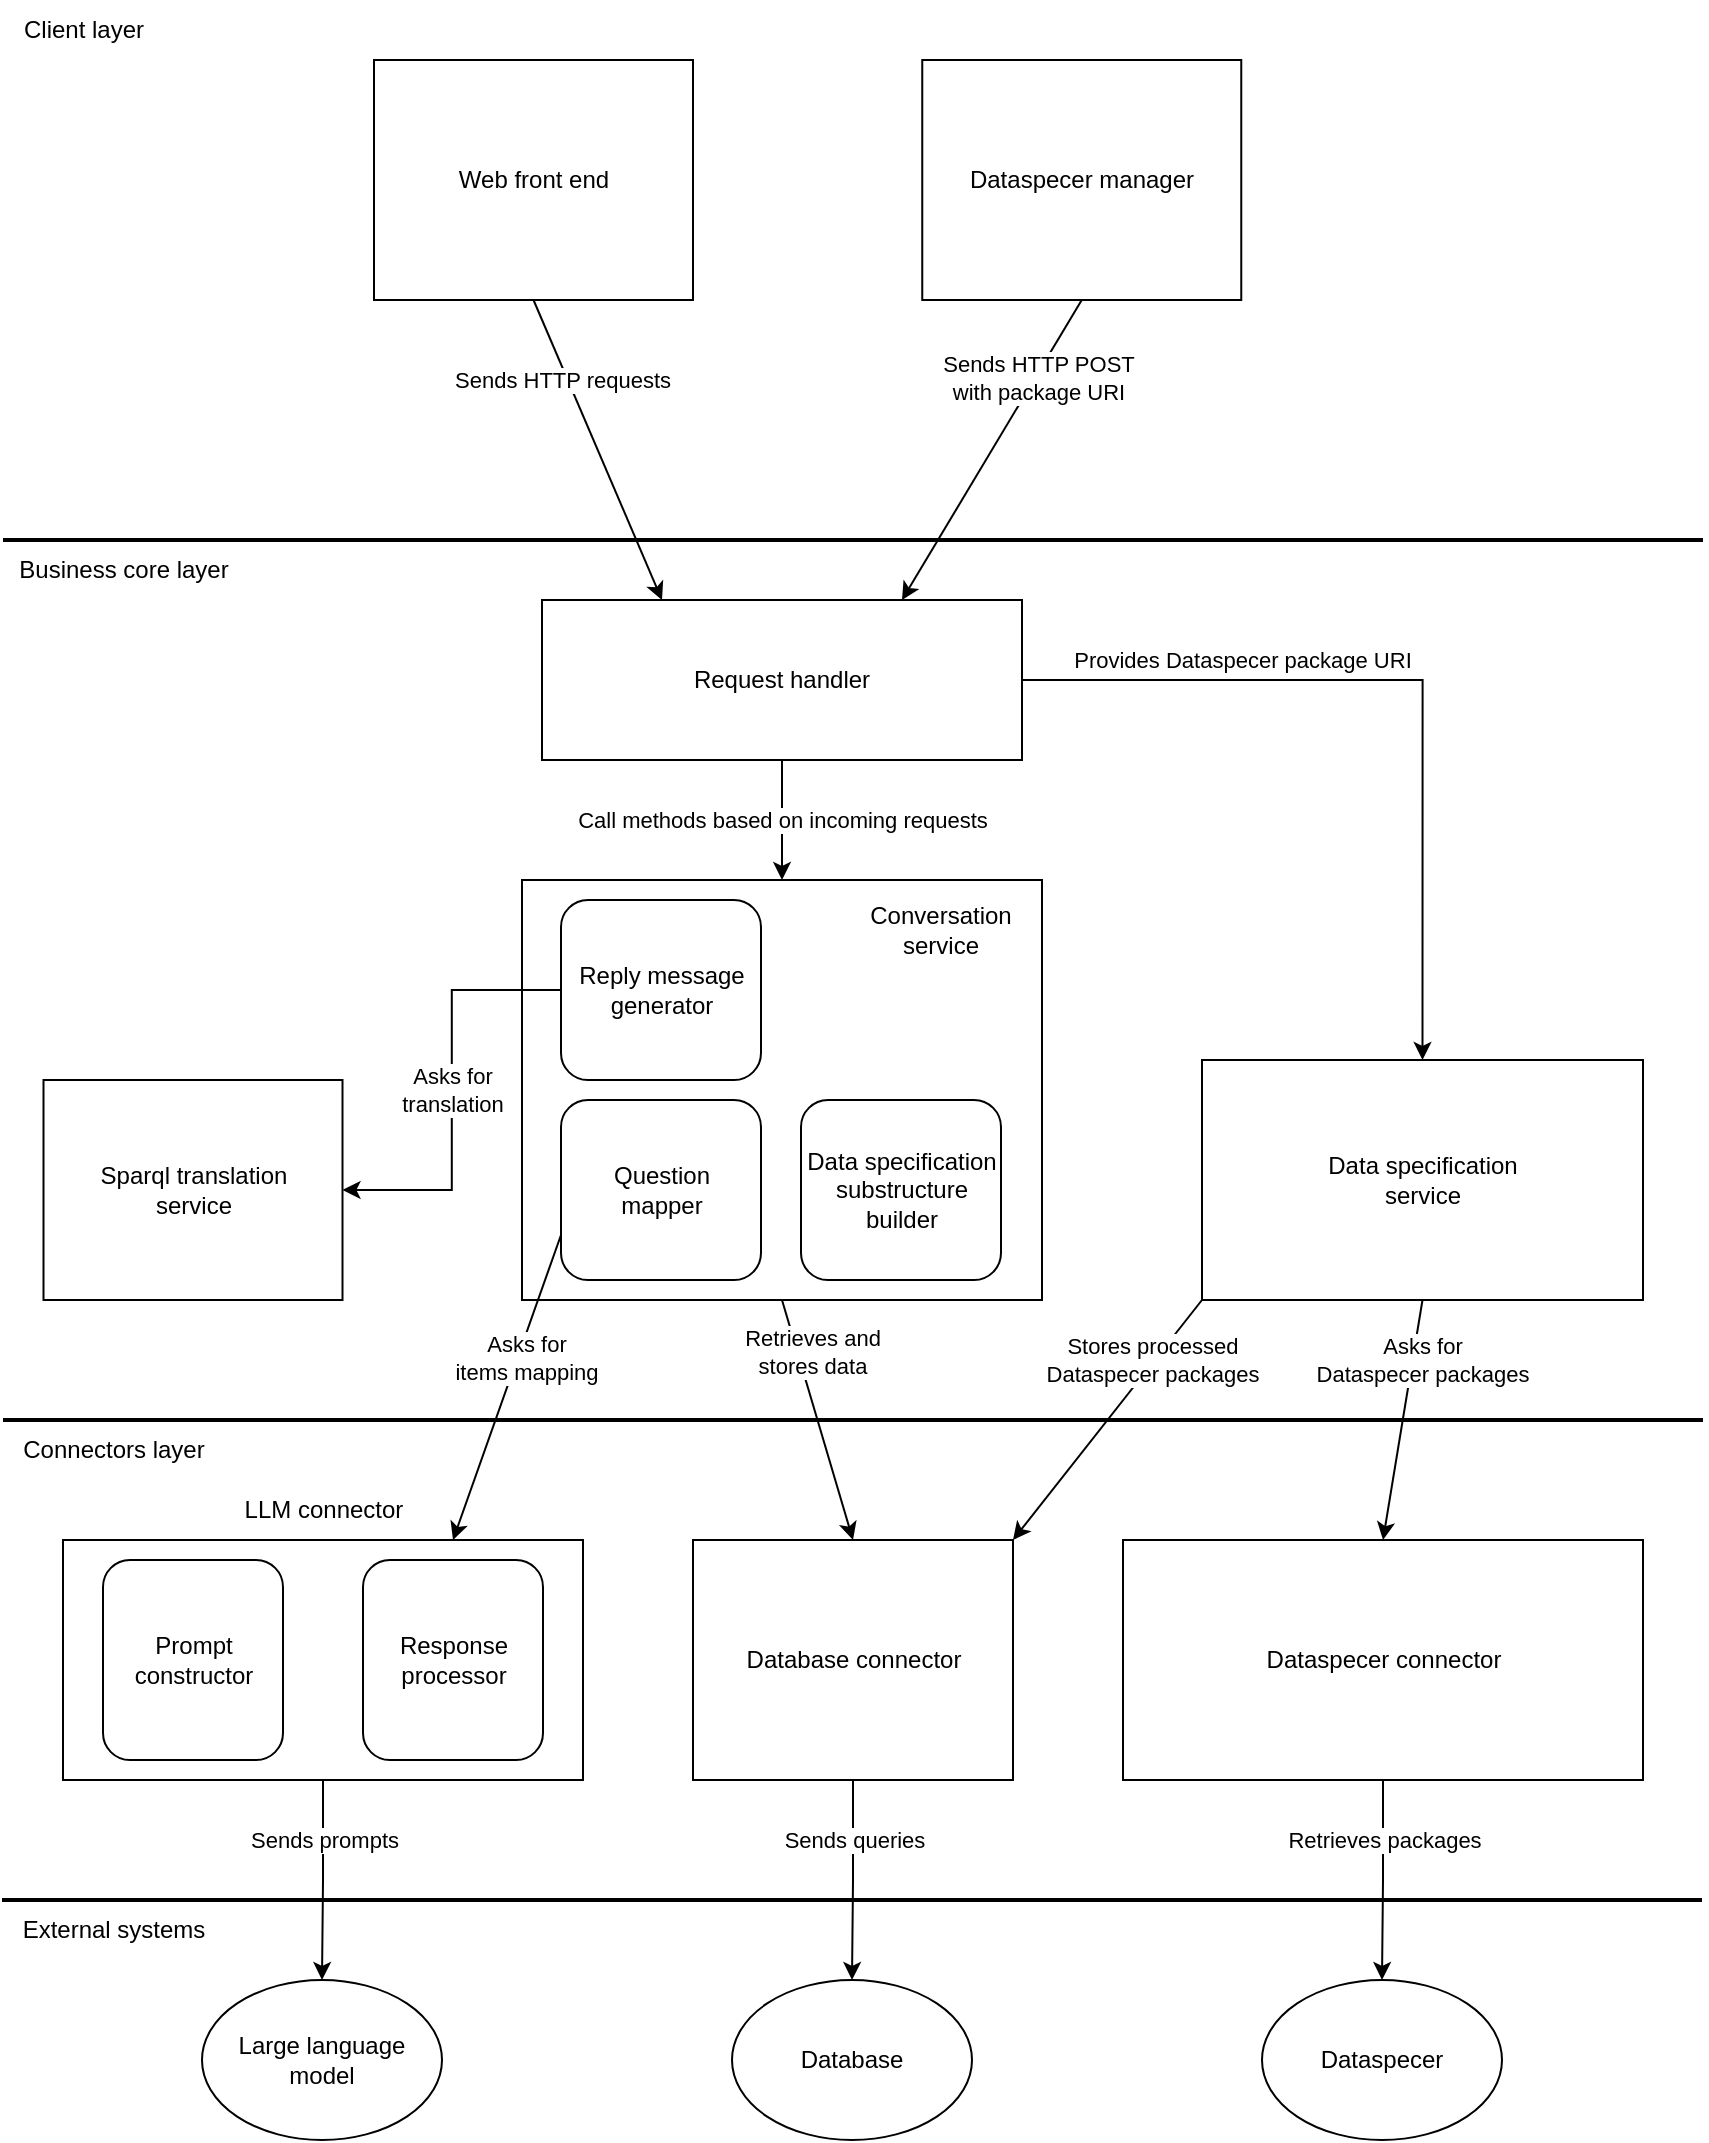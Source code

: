<mxfile version="26.2.12">
  <diagram name="Page-1" id="5FYyBF0_oAJCgi1BuuIq">
    <mxGraphModel dx="1715" dy="473" grid="1" gridSize="10" guides="1" tooltips="1" connect="1" arrows="1" fold="1" page="1" pageScale="1" pageWidth="850" pageHeight="1100" background="#ffffff" math="0" shadow="0">
      <root>
        <mxCell id="0" />
        <mxCell id="1" parent="0" />
        <mxCell id="SQ55-SY6DKUMrh-pWb_Q-1" value="Large language model" style="ellipse;whiteSpace=wrap;html=1;" vertex="1" parent="1">
          <mxGeometry x="100" y="1000" width="120" height="80" as="geometry" />
        </mxCell>
        <mxCell id="SQ55-SY6DKUMrh-pWb_Q-2" value="Dataspecer" style="ellipse;whiteSpace=wrap;html=1;" vertex="1" parent="1">
          <mxGeometry x="630" y="1000" width="120" height="80" as="geometry" />
        </mxCell>
        <mxCell id="SQ55-SY6DKUMrh-pWb_Q-3" value="" style="endArrow=none;html=1;rounded=0;strokeWidth=2;" edge="1" parent="1">
          <mxGeometry width="50" height="50" relative="1" as="geometry">
            <mxPoint y="960" as="sourcePoint" />
            <mxPoint x="850" y="960" as="targetPoint" />
          </mxGeometry>
        </mxCell>
        <mxCell id="SQ55-SY6DKUMrh-pWb_Q-33" value="Sends prompts" style="edgeStyle=orthogonalEdgeStyle;rounded=0;orthogonalLoop=1;jettySize=auto;html=1;entryX=0.5;entryY=0;entryDx=0;entryDy=0;exitX=0.5;exitY=1;exitDx=0;exitDy=0;" edge="1" parent="1" source="SQ55-SY6DKUMrh-pWb_Q-5" target="SQ55-SY6DKUMrh-pWb_Q-1">
          <mxGeometry x="-0.403" relative="1" as="geometry">
            <mxPoint as="offset" />
          </mxGeometry>
        </mxCell>
        <mxCell id="SQ55-SY6DKUMrh-pWb_Q-5" value="" style="rounded=0;whiteSpace=wrap;html=1;" vertex="1" parent="1">
          <mxGeometry x="30.5" y="780" width="260" height="120" as="geometry" />
        </mxCell>
        <mxCell id="SQ55-SY6DKUMrh-pWb_Q-7" value="Prompt constructor" style="rounded=1;whiteSpace=wrap;html=1;" vertex="1" parent="1">
          <mxGeometry x="50.5" y="790" width="90" height="100" as="geometry" />
        </mxCell>
        <mxCell id="SQ55-SY6DKUMrh-pWb_Q-9" value="Response processor" style="rounded=1;whiteSpace=wrap;html=1;" vertex="1" parent="1">
          <mxGeometry x="180.5" y="790" width="90" height="100" as="geometry" />
        </mxCell>
        <mxCell id="SQ55-SY6DKUMrh-pWb_Q-11" value="" style="endArrow=none;html=1;rounded=0;strokeWidth=2;" edge="1" parent="1">
          <mxGeometry width="50" height="50" relative="1" as="geometry">
            <mxPoint x="0.5" y="720" as="sourcePoint" />
            <mxPoint x="850.5" y="720" as="targetPoint" />
          </mxGeometry>
        </mxCell>
        <mxCell id="SQ55-SY6DKUMrh-pWb_Q-12" value="Connectors&amp;nbsp;&lt;span style=&quot;background-color: transparent; color: light-dark(rgb(0, 0, 0), rgb(255, 255, 255));&quot;&gt;layer&lt;/span&gt;" style="text;html=1;align=center;verticalAlign=middle;whiteSpace=wrap;rounded=0;" vertex="1" parent="1">
          <mxGeometry x="0.5" y="720" width="110" height="30" as="geometry" />
        </mxCell>
        <mxCell id="SQ55-SY6DKUMrh-pWb_Q-39" value="Retrieves packages" style="edgeStyle=orthogonalEdgeStyle;rounded=0;orthogonalLoop=1;jettySize=auto;html=1;entryX=0.5;entryY=0;entryDx=0;entryDy=0;" edge="1" parent="1" source="SQ55-SY6DKUMrh-pWb_Q-13" target="SQ55-SY6DKUMrh-pWb_Q-2">
          <mxGeometry x="-0.403" relative="1" as="geometry">
            <mxPoint as="offset" />
          </mxGeometry>
        </mxCell>
        <mxCell id="SQ55-SY6DKUMrh-pWb_Q-13" value="Dataspecer connector" style="rounded=0;whiteSpace=wrap;html=1;" vertex="1" parent="1">
          <mxGeometry x="560.5" y="780" width="260" height="120" as="geometry" />
        </mxCell>
        <mxCell id="SQ55-SY6DKUMrh-pWb_Q-38" value="Sends queries" style="edgeStyle=orthogonalEdgeStyle;rounded=0;orthogonalLoop=1;jettySize=auto;html=1;entryX=0.5;entryY=0;entryDx=0;entryDy=0;" edge="1" parent="1" source="SQ55-SY6DKUMrh-pWb_Q-15" target="SQ55-SY6DKUMrh-pWb_Q-17">
          <mxGeometry x="-0.403" relative="1" as="geometry">
            <mxPoint as="offset" />
          </mxGeometry>
        </mxCell>
        <mxCell id="SQ55-SY6DKUMrh-pWb_Q-15" value="Database connector" style="rounded=0;whiteSpace=wrap;html=1;" vertex="1" parent="1">
          <mxGeometry x="345.5" y="780" width="160" height="120" as="geometry" />
        </mxCell>
        <mxCell id="SQ55-SY6DKUMrh-pWb_Q-17" value="Database" style="ellipse;whiteSpace=wrap;html=1;" vertex="1" parent="1">
          <mxGeometry x="365" y="1000" width="120" height="80" as="geometry" />
        </mxCell>
        <mxCell id="SQ55-SY6DKUMrh-pWb_Q-18" value="LLM connector" style="text;html=1;align=center;verticalAlign=middle;whiteSpace=wrap;rounded=0;" vertex="1" parent="1">
          <mxGeometry x="110.5" y="750" width="100" height="30" as="geometry" />
        </mxCell>
        <mxCell id="SQ55-SY6DKUMrh-pWb_Q-19" value="" style="endArrow=none;html=1;rounded=0;strokeWidth=2;" edge="1" parent="1">
          <mxGeometry width="50" height="50" relative="1" as="geometry">
            <mxPoint x="0.5" y="280" as="sourcePoint" />
            <mxPoint x="850.5" y="280" as="targetPoint" />
          </mxGeometry>
        </mxCell>
        <mxCell id="SQ55-SY6DKUMrh-pWb_Q-23" value="Business core layer" style="text;html=1;align=center;verticalAlign=middle;whiteSpace=wrap;rounded=0;" vertex="1" parent="1">
          <mxGeometry x="0.5" y="280" width="120" height="30" as="geometry" />
        </mxCell>
        <mxCell id="SQ55-SY6DKUMrh-pWb_Q-25" value="Client layer" style="text;html=1;align=center;verticalAlign=middle;whiteSpace=wrap;rounded=0;" vertex="1" parent="1">
          <mxGeometry x="0.5" y="10" width="80" height="30" as="geometry" />
        </mxCell>
        <mxCell id="SQ55-SY6DKUMrh-pWb_Q-40" value="Data specification&lt;div&gt;service&lt;/div&gt;" style="rounded=0;whiteSpace=wrap;html=1;" vertex="1" parent="1">
          <mxGeometry x="600" y="540" width="220.5" height="120" as="geometry" />
        </mxCell>
        <mxCell id="SQ55-SY6DKUMrh-pWb_Q-43" value="Stores processed&lt;div&gt;Dataspecer packages&lt;/div&gt;" style="endArrow=classic;html=1;rounded=0;exitX=0;exitY=1;exitDx=0;exitDy=0;entryX=1;entryY=0;entryDx=0;entryDy=0;" edge="1" parent="1" source="SQ55-SY6DKUMrh-pWb_Q-40" target="SQ55-SY6DKUMrh-pWb_Q-15">
          <mxGeometry x="-0.491" y="-1" width="50" height="50" relative="1" as="geometry">
            <mxPoint x="535" y="650" as="sourcePoint" />
            <mxPoint x="485" y="700" as="targetPoint" />
            <mxPoint as="offset" />
          </mxGeometry>
        </mxCell>
        <mxCell id="SQ55-SY6DKUMrh-pWb_Q-44" value="" style="rounded=0;whiteSpace=wrap;html=1;" vertex="1" parent="1">
          <mxGeometry x="260" y="450" width="260" height="210" as="geometry" />
        </mxCell>
        <mxCell id="SQ55-SY6DKUMrh-pWb_Q-45" value="Asks for&lt;div&gt;Dataspecer packages&lt;/div&gt;" style="endArrow=classic;html=1;rounded=0;exitX=0.5;exitY=1;exitDx=0;exitDy=0;entryX=0.5;entryY=0;entryDx=0;entryDy=0;" edge="1" parent="1" source="SQ55-SY6DKUMrh-pWb_Q-40" target="SQ55-SY6DKUMrh-pWb_Q-13">
          <mxGeometry x="-0.512" y="5" width="50" height="50" relative="1" as="geometry">
            <mxPoint x="440" y="700" as="sourcePoint" />
            <mxPoint x="390" y="750" as="targetPoint" />
            <mxPoint as="offset" />
          </mxGeometry>
        </mxCell>
        <mxCell id="SQ55-SY6DKUMrh-pWb_Q-59" value="Asks for&lt;br&gt;&lt;div&gt;translation&lt;/div&gt;" style="edgeStyle=orthogonalEdgeStyle;rounded=0;orthogonalLoop=1;jettySize=auto;html=1;entryX=1;entryY=0.5;entryDx=0;entryDy=0;" edge="1" parent="1" source="SQ55-SY6DKUMrh-pWb_Q-49" target="SQ55-SY6DKUMrh-pWb_Q-50">
          <mxGeometry relative="1" as="geometry">
            <mxPoint x="200" y="605" as="targetPoint" />
          </mxGeometry>
        </mxCell>
        <mxCell id="SQ55-SY6DKUMrh-pWb_Q-49" value="Reply message&lt;div&gt;generator&lt;/div&gt;" style="rounded=1;whiteSpace=wrap;html=1;" vertex="1" parent="1">
          <mxGeometry x="279.5" y="460" width="100" height="90" as="geometry" />
        </mxCell>
        <mxCell id="SQ55-SY6DKUMrh-pWb_Q-50" value="Sparql translation&lt;div&gt;service&lt;/div&gt;" style="rounded=0;whiteSpace=wrap;html=1;" vertex="1" parent="1">
          <mxGeometry x="20.75" y="550" width="149.5" height="110" as="geometry" />
        </mxCell>
        <mxCell id="SQ55-SY6DKUMrh-pWb_Q-51" value="Data specification&lt;div&gt;substructure&lt;/div&gt;&lt;div&gt;builder&lt;/div&gt;" style="rounded=1;whiteSpace=wrap;html=1;" vertex="1" parent="1">
          <mxGeometry x="399.5" y="560" width="100" height="90" as="geometry" />
        </mxCell>
        <mxCell id="SQ55-SY6DKUMrh-pWb_Q-53" value="Question&lt;div&gt;mapper&lt;/div&gt;" style="rounded=1;whiteSpace=wrap;html=1;" vertex="1" parent="1">
          <mxGeometry x="279.5" y="560" width="100" height="90" as="geometry" />
        </mxCell>
        <mxCell id="SQ55-SY6DKUMrh-pWb_Q-56" value="Conversation&lt;div&gt;&lt;span style=&quot;background-color: transparent; color: light-dark(rgb(0, 0, 0), rgb(255, 255, 255));&quot;&gt;service&lt;/span&gt;&lt;/div&gt;" style="text;html=1;align=center;verticalAlign=middle;whiteSpace=wrap;rounded=0;" vertex="1" parent="1">
          <mxGeometry x="419.38" y="460" width="100.62" height="30" as="geometry" />
        </mxCell>
        <mxCell id="SQ55-SY6DKUMrh-pWb_Q-60" value="Asks for&lt;div&gt;items mapping&lt;/div&gt;" style="endArrow=classic;html=1;rounded=0;entryX=0.75;entryY=0;entryDx=0;entryDy=0;exitX=0;exitY=0.75;exitDx=0;exitDy=0;" edge="1" parent="1" source="SQ55-SY6DKUMrh-pWb_Q-53" target="SQ55-SY6DKUMrh-pWb_Q-5">
          <mxGeometry x="-0.212" y="4" width="50" height="50" relative="1" as="geometry">
            <mxPoint x="354.5" y="670" as="sourcePoint" />
            <mxPoint x="304.5" y="720" as="targetPoint" />
            <mxPoint as="offset" />
          </mxGeometry>
        </mxCell>
        <mxCell id="SQ55-SY6DKUMrh-pWb_Q-61" value="Retrieves and&lt;div&gt;stores data&lt;/div&gt;" style="endArrow=classic;html=1;rounded=0;exitX=0.5;exitY=1;exitDx=0;exitDy=0;entryX=0.5;entryY=0;entryDx=0;entryDy=0;" edge="1" parent="1" source="SQ55-SY6DKUMrh-pWb_Q-44" target="SQ55-SY6DKUMrh-pWb_Q-15">
          <mxGeometry x="-0.528" y="7" width="50" height="50" relative="1" as="geometry">
            <mxPoint x="440" y="690" as="sourcePoint" />
            <mxPoint x="390" y="740" as="targetPoint" />
            <mxPoint as="offset" />
          </mxGeometry>
        </mxCell>
        <mxCell id="SQ55-SY6DKUMrh-pWb_Q-62" value="External systems" style="text;html=1;align=center;verticalAlign=middle;whiteSpace=wrap;rounded=0;" vertex="1" parent="1">
          <mxGeometry x="0.5" y="960" width="110" height="30" as="geometry" />
        </mxCell>
        <mxCell id="SQ55-SY6DKUMrh-pWb_Q-65" value="Web front end" style="rounded=0;whiteSpace=wrap;html=1;" vertex="1" parent="1">
          <mxGeometry x="186" y="40" width="159.5" height="120" as="geometry" />
        </mxCell>
        <mxCell id="SQ55-SY6DKUMrh-pWb_Q-75" value="Provides Dataspecer package URI" style="edgeStyle=orthogonalEdgeStyle;rounded=0;orthogonalLoop=1;jettySize=auto;html=1;entryX=0.5;entryY=0;entryDx=0;entryDy=0;" edge="1" parent="1" source="SQ55-SY6DKUMrh-pWb_Q-66" target="SQ55-SY6DKUMrh-pWb_Q-40">
          <mxGeometry x="-0.436" y="10" relative="1" as="geometry">
            <mxPoint as="offset" />
          </mxGeometry>
        </mxCell>
        <mxCell id="SQ55-SY6DKUMrh-pWb_Q-76" value="Call methods based on incoming requests" style="edgeStyle=orthogonalEdgeStyle;rounded=0;orthogonalLoop=1;jettySize=auto;html=1;entryX=0.5;entryY=0;entryDx=0;entryDy=0;" edge="1" parent="1" source="SQ55-SY6DKUMrh-pWb_Q-66" target="SQ55-SY6DKUMrh-pWb_Q-44">
          <mxGeometry relative="1" as="geometry" />
        </mxCell>
        <mxCell id="SQ55-SY6DKUMrh-pWb_Q-66" value="Request handler" style="rounded=0;whiteSpace=wrap;html=1;" vertex="1" parent="1">
          <mxGeometry x="270" y="310" width="240" height="80" as="geometry" />
        </mxCell>
        <mxCell id="SQ55-SY6DKUMrh-pWb_Q-69" value="Dataspecer manager" style="rounded=0;whiteSpace=wrap;html=1;" vertex="1" parent="1">
          <mxGeometry x="460.13" y="40" width="159.5" height="120" as="geometry" />
        </mxCell>
        <mxCell id="SQ55-SY6DKUMrh-pWb_Q-72" value="" style="endArrow=classic;html=1;rounded=0;exitX=0.5;exitY=1;exitDx=0;exitDy=0;entryX=0.75;entryY=0;entryDx=0;entryDy=0;" edge="1" parent="1" source="SQ55-SY6DKUMrh-pWb_Q-69" target="SQ55-SY6DKUMrh-pWb_Q-66">
          <mxGeometry width="50" height="50" relative="1" as="geometry">
            <mxPoint x="460" y="190" as="sourcePoint" />
            <mxPoint x="410" y="240" as="targetPoint" />
          </mxGeometry>
        </mxCell>
        <mxCell id="SQ55-SY6DKUMrh-pWb_Q-73" value="Sends HTTP POST&lt;div&gt;with package URI&lt;/div&gt;" style="edgeLabel;html=1;align=center;verticalAlign=middle;resizable=0;points=[];" vertex="1" connectable="0" parent="SQ55-SY6DKUMrh-pWb_Q-72">
          <mxGeometry x="-0.494" y="1" relative="1" as="geometry">
            <mxPoint as="offset" />
          </mxGeometry>
        </mxCell>
        <mxCell id="SQ55-SY6DKUMrh-pWb_Q-74" value="Sends HTTP requests" style="endArrow=classic;html=1;rounded=0;entryX=0.25;entryY=0;entryDx=0;entryDy=0;exitX=0.5;exitY=1;exitDx=0;exitDy=0;" edge="1" parent="1" source="SQ55-SY6DKUMrh-pWb_Q-65" target="SQ55-SY6DKUMrh-pWb_Q-66">
          <mxGeometry x="-0.481" y="-3" width="50" height="50" relative="1" as="geometry">
            <mxPoint x="410" y="240" as="sourcePoint" />
            <mxPoint x="460" y="190" as="targetPoint" />
            <mxPoint as="offset" />
          </mxGeometry>
        </mxCell>
      </root>
    </mxGraphModel>
  </diagram>
</mxfile>
